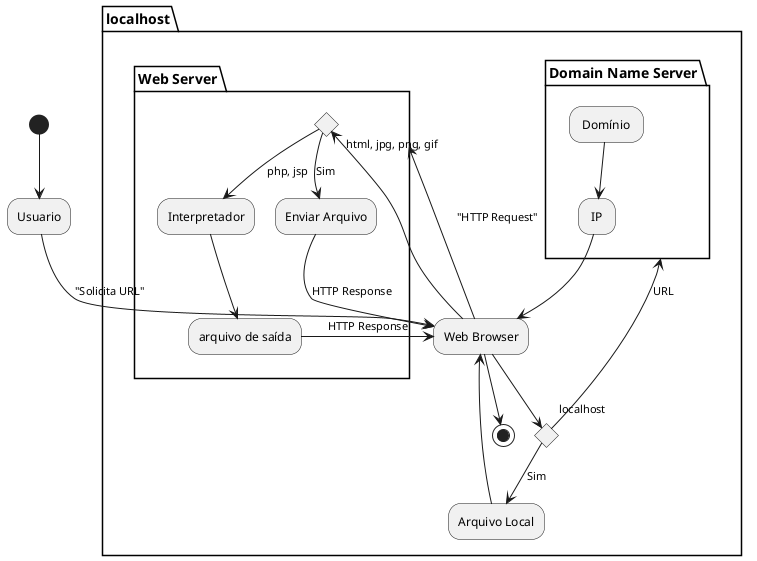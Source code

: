 @startuml

(*) --> "Usuario"  

partition "localhost" {
	"Usuario" --> ["Solicita URL"]"Web Browser"
	If "localhost" then
		--> [Sim]"Arquivo Local"
		"Arquivo Local" --> "Web Browser" 
	else
		--> [URL]"Domain Name Server"
		"Web Browser" --> ["HTTP Request"] "Web Server"
	Endif
	"Web Browser" --> (*)  
}

partition "Domain Name Server"{
   " Domínio " --> " IP "
   " IP " --> "Web Browser"
}

partition "Web Server"{
   	If "html, jpg, png, gif " then
		--> [Sim] "Enviar Arquivo"
		--> [HTTP Response] "Web Browser"
	else
		--> [php, jsp] "Interpretador"
		"Interpretador" --> "arquivo de saída"
		--> [HTTP Response] "Web Browser"
	Endif
}
 







@enduml


